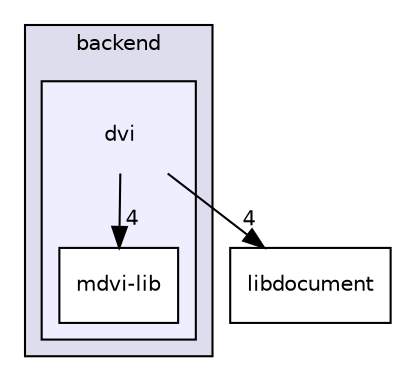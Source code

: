 digraph "evince-master/backend/dvi" {
  compound=true
  node [ fontsize="10", fontname="Helvetica"];
  edge [ labelfontsize="10", labelfontname="Helvetica"];
  subgraph clusterdir_df8aa77a9614fb61c4d7f3b0249f87b4 {
    graph [ bgcolor="#ddddee", pencolor="black", label="backend" fontname="Helvetica", fontsize="10", URL="dir_df8aa77a9614fb61c4d7f3b0249f87b4.html"]
  subgraph clusterdir_86543262924fc2b5518a210f39a4df54 {
    graph [ bgcolor="#eeeeff", pencolor="black", label="" URL="dir_86543262924fc2b5518a210f39a4df54.html"];
    dir_86543262924fc2b5518a210f39a4df54 [shape=plaintext label="dvi"];
    dir_7d17c42a7e17eb64fd49723c0ded91db [shape=box label="mdvi-lib" color="black" fillcolor="white" style="filled" URL="dir_7d17c42a7e17eb64fd49723c0ded91db.html"];
  }
  }
  dir_8afe8fb5d511b91003daab0546f13589 [shape=box label="libdocument" URL="dir_8afe8fb5d511b91003daab0546f13589.html"];
  dir_86543262924fc2b5518a210f39a4df54->dir_7d17c42a7e17eb64fd49723c0ded91db [headlabel="4", labeldistance=1.5 headhref="dir_000004_000005.html"];
  dir_86543262924fc2b5518a210f39a4df54->dir_8afe8fb5d511b91003daab0546f13589 [headlabel="4", labeldistance=1.5 headhref="dir_000004_000014.html"];
}
